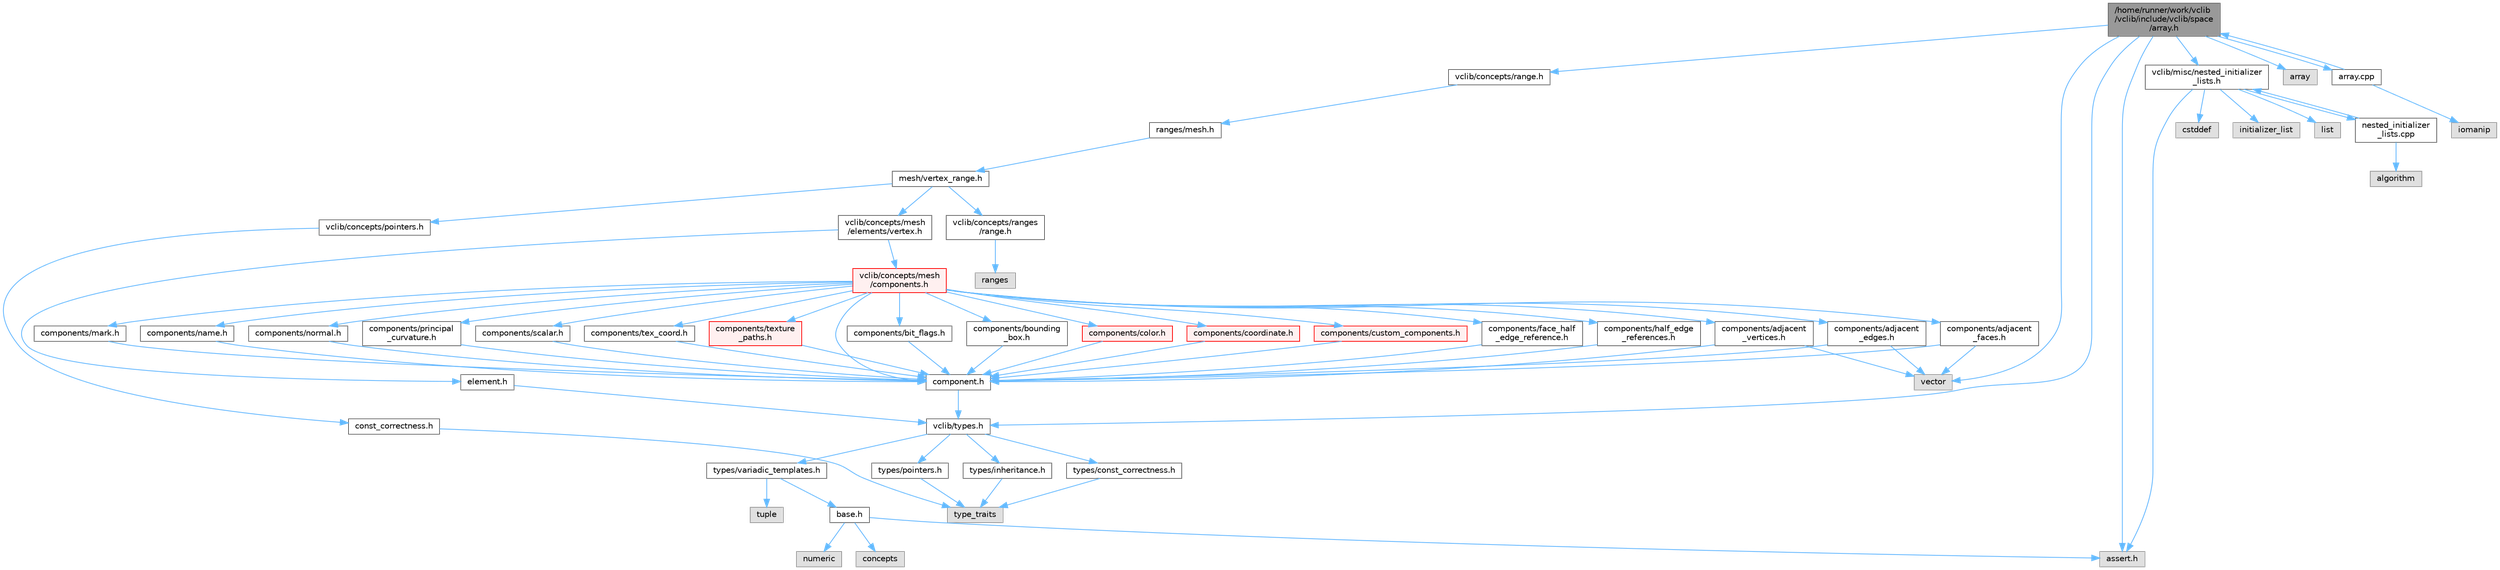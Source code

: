 digraph "/home/runner/work/vclib/vclib/include/vclib/space/array.h"
{
 // LATEX_PDF_SIZE
  bgcolor="transparent";
  edge [fontname=Helvetica,fontsize=10,labelfontname=Helvetica,labelfontsize=10];
  node [fontname=Helvetica,fontsize=10,shape=box,height=0.2,width=0.4];
  Node1 [label="/home/runner/work/vclib\l/vclib/include/vclib/space\l/array.h",height=0.2,width=0.4,color="gray40", fillcolor="grey60", style="filled", fontcolor="black",tooltip=" "];
  Node1 -> Node2 [color="steelblue1",style="solid"];
  Node2 [label="assert.h",height=0.2,width=0.4,color="grey60", fillcolor="#E0E0E0", style="filled",tooltip=" "];
  Node1 -> Node3 [color="steelblue1",style="solid"];
  Node3 [label="array",height=0.2,width=0.4,color="grey60", fillcolor="#E0E0E0", style="filled",tooltip=" "];
  Node1 -> Node4 [color="steelblue1",style="solid"];
  Node4 [label="vector",height=0.2,width=0.4,color="grey60", fillcolor="#E0E0E0", style="filled",tooltip=" "];
  Node1 -> Node5 [color="steelblue1",style="solid"];
  Node5 [label="vclib/concepts/range.h",height=0.2,width=0.4,color="grey40", fillcolor="white", style="filled",URL="$range_8h.html",tooltip=" "];
  Node5 -> Node6 [color="steelblue1",style="solid"];
  Node6 [label="ranges/mesh.h",height=0.2,width=0.4,color="grey40", fillcolor="white", style="filled",URL="$concepts_2ranges_2mesh_8h.html",tooltip=" "];
  Node6 -> Node7 [color="steelblue1",style="solid"];
  Node7 [label="mesh/vertex_range.h",height=0.2,width=0.4,color="grey40", fillcolor="white", style="filled",URL="$vertex__range_8h.html",tooltip=" "];
  Node7 -> Node8 [color="steelblue1",style="solid"];
  Node8 [label="vclib/concepts/pointers.h",height=0.2,width=0.4,color="grey40", fillcolor="white", style="filled",URL="$concepts_2pointers_8h.html",tooltip=" "];
  Node8 -> Node9 [color="steelblue1",style="solid"];
  Node9 [label="const_correctness.h",height=0.2,width=0.4,color="grey40", fillcolor="white", style="filled",URL="$concepts_2const__correctness_8h.html",tooltip=" "];
  Node9 -> Node10 [color="steelblue1",style="solid"];
  Node10 [label="type_traits",height=0.2,width=0.4,color="grey60", fillcolor="#E0E0E0", style="filled",tooltip=" "];
  Node7 -> Node11 [color="steelblue1",style="solid"];
  Node11 [label="vclib/concepts/ranges\l/range.h",height=0.2,width=0.4,color="grey40", fillcolor="white", style="filled",URL="$ranges_2range_8h.html",tooltip=" "];
  Node11 -> Node12 [color="steelblue1",style="solid"];
  Node12 [label="ranges",height=0.2,width=0.4,color="grey60", fillcolor="#E0E0E0", style="filled",tooltip=" "];
  Node7 -> Node13 [color="steelblue1",style="solid"];
  Node13 [label="vclib/concepts/mesh\l/elements/vertex.h",height=0.2,width=0.4,color="grey40", fillcolor="white", style="filled",URL="$concepts_2mesh_2elements_2vertex_8h.html",tooltip=" "];
  Node13 -> Node14 [color="steelblue1",style="solid"];
  Node14 [label="vclib/concepts/mesh\l/components.h",height=0.2,width=0.4,color="red", fillcolor="#FFF0F0", style="filled",URL="$concepts_2mesh_2components_8h.html",tooltip=" "];
  Node14 -> Node15 [color="steelblue1",style="solid"];
  Node15 [label="components/adjacent\l_edges.h",height=0.2,width=0.4,color="grey40", fillcolor="white", style="filled",URL="$concepts_2mesh_2components_2adjacent__edges_8h.html",tooltip=" "];
  Node15 -> Node4 [color="steelblue1",style="solid"];
  Node15 -> Node16 [color="steelblue1",style="solid"];
  Node16 [label="component.h",height=0.2,width=0.4,color="grey40", fillcolor="white", style="filled",URL="$component_8h.html",tooltip=" "];
  Node16 -> Node17 [color="steelblue1",style="solid"];
  Node17 [label="vclib/types.h",height=0.2,width=0.4,color="grey40", fillcolor="white", style="filled",URL="$types_8h.html",tooltip=" "];
  Node17 -> Node18 [color="steelblue1",style="solid"];
  Node18 [label="types/const_correctness.h",height=0.2,width=0.4,color="grey40", fillcolor="white", style="filled",URL="$types_2const__correctness_8h.html",tooltip=" "];
  Node18 -> Node10 [color="steelblue1",style="solid"];
  Node17 -> Node19 [color="steelblue1",style="solid"];
  Node19 [label="types/inheritance.h",height=0.2,width=0.4,color="grey40", fillcolor="white", style="filled",URL="$inheritance_8h.html",tooltip=" "];
  Node19 -> Node10 [color="steelblue1",style="solid"];
  Node17 -> Node20 [color="steelblue1",style="solid"];
  Node20 [label="types/pointers.h",height=0.2,width=0.4,color="grey40", fillcolor="white", style="filled",URL="$types_2pointers_8h.html",tooltip=" "];
  Node20 -> Node10 [color="steelblue1",style="solid"];
  Node17 -> Node21 [color="steelblue1",style="solid"];
  Node21 [label="types/variadic_templates.h",height=0.2,width=0.4,color="grey40", fillcolor="white", style="filled",URL="$variadic__templates_8h.html",tooltip=" "];
  Node21 -> Node22 [color="steelblue1",style="solid"];
  Node22 [label="base.h",height=0.2,width=0.4,color="grey40", fillcolor="white", style="filled",URL="$types_2base_8h.html",tooltip=" "];
  Node22 -> Node2 [color="steelblue1",style="solid"];
  Node22 -> Node23 [color="steelblue1",style="solid"];
  Node23 [label="concepts",height=0.2,width=0.4,color="grey60", fillcolor="#E0E0E0", style="filled",tooltip=" "];
  Node22 -> Node24 [color="steelblue1",style="solid"];
  Node24 [label="numeric",height=0.2,width=0.4,color="grey60", fillcolor="#E0E0E0", style="filled",tooltip=" "];
  Node21 -> Node25 [color="steelblue1",style="solid"];
  Node25 [label="tuple",height=0.2,width=0.4,color="grey60", fillcolor="#E0E0E0", style="filled",tooltip=" "];
  Node14 -> Node26 [color="steelblue1",style="solid"];
  Node26 [label="components/adjacent\l_faces.h",height=0.2,width=0.4,color="grey40", fillcolor="white", style="filled",URL="$concepts_2mesh_2components_2adjacent__faces_8h.html",tooltip=" "];
  Node26 -> Node4 [color="steelblue1",style="solid"];
  Node26 -> Node16 [color="steelblue1",style="solid"];
  Node14 -> Node27 [color="steelblue1",style="solid"];
  Node27 [label="components/adjacent\l_vertices.h",height=0.2,width=0.4,color="grey40", fillcolor="white", style="filled",URL="$concepts_2mesh_2components_2adjacent__vertices_8h.html",tooltip=" "];
  Node27 -> Node4 [color="steelblue1",style="solid"];
  Node27 -> Node16 [color="steelblue1",style="solid"];
  Node14 -> Node28 [color="steelblue1",style="solid"];
  Node28 [label="components/bit_flags.h",height=0.2,width=0.4,color="grey40", fillcolor="white", style="filled",URL="$concepts_2mesh_2components_2bit__flags_8h.html",tooltip=" "];
  Node28 -> Node16 [color="steelblue1",style="solid"];
  Node14 -> Node29 [color="steelblue1",style="solid"];
  Node29 [label="components/bounding\l_box.h",height=0.2,width=0.4,color="grey40", fillcolor="white", style="filled",URL="$concepts_2mesh_2components_2bounding__box_8h.html",tooltip=" "];
  Node29 -> Node16 [color="steelblue1",style="solid"];
  Node14 -> Node30 [color="steelblue1",style="solid"];
  Node30 [label="components/color.h",height=0.2,width=0.4,color="red", fillcolor="#FFF0F0", style="filled",URL="$concepts_2mesh_2components_2color_8h.html",tooltip=" "];
  Node30 -> Node16 [color="steelblue1",style="solid"];
  Node14 -> Node16 [color="steelblue1",style="solid"];
  Node14 -> Node46 [color="steelblue1",style="solid"];
  Node46 [label="components/coordinate.h",height=0.2,width=0.4,color="red", fillcolor="#FFF0F0", style="filled",URL="$concepts_2mesh_2components_2coordinate_8h.html",tooltip=" "];
  Node46 -> Node16 [color="steelblue1",style="solid"];
  Node14 -> Node47 [color="steelblue1",style="solid"];
  Node47 [label="components/custom_components.h",height=0.2,width=0.4,color="red", fillcolor="#FFF0F0", style="filled",URL="$concepts_2mesh_2components_2custom__components_8h.html",tooltip=" "];
  Node47 -> Node16 [color="steelblue1",style="solid"];
  Node14 -> Node49 [color="steelblue1",style="solid"];
  Node49 [label="components/face_half\l_edge_reference.h",height=0.2,width=0.4,color="grey40", fillcolor="white", style="filled",URL="$concepts_2mesh_2components_2face__half__edge__reference_8h.html",tooltip=" "];
  Node49 -> Node16 [color="steelblue1",style="solid"];
  Node14 -> Node50 [color="steelblue1",style="solid"];
  Node50 [label="components/half_edge\l_references.h",height=0.2,width=0.4,color="grey40", fillcolor="white", style="filled",URL="$concepts_2mesh_2components_2half__edge__references_8h.html",tooltip=" "];
  Node50 -> Node16 [color="steelblue1",style="solid"];
  Node14 -> Node51 [color="steelblue1",style="solid"];
  Node51 [label="components/mark.h",height=0.2,width=0.4,color="grey40", fillcolor="white", style="filled",URL="$concepts_2mesh_2components_2mark_8h.html",tooltip=" "];
  Node51 -> Node16 [color="steelblue1",style="solid"];
  Node14 -> Node52 [color="steelblue1",style="solid"];
  Node52 [label="components/name.h",height=0.2,width=0.4,color="grey40", fillcolor="white", style="filled",URL="$concepts_2mesh_2components_2name_8h.html",tooltip=" "];
  Node52 -> Node16 [color="steelblue1",style="solid"];
  Node14 -> Node53 [color="steelblue1",style="solid"];
  Node53 [label="components/normal.h",height=0.2,width=0.4,color="grey40", fillcolor="white", style="filled",URL="$concepts_2mesh_2components_2normal_8h.html",tooltip=" "];
  Node53 -> Node16 [color="steelblue1",style="solid"];
  Node14 -> Node54 [color="steelblue1",style="solid"];
  Node54 [label="components/principal\l_curvature.h",height=0.2,width=0.4,color="grey40", fillcolor="white", style="filled",URL="$concepts_2mesh_2components_2principal__curvature_8h.html",tooltip=" "];
  Node54 -> Node16 [color="steelblue1",style="solid"];
  Node14 -> Node55 [color="steelblue1",style="solid"];
  Node55 [label="components/scalar.h",height=0.2,width=0.4,color="grey40", fillcolor="white", style="filled",URL="$concepts_2mesh_2components_2scalar_8h.html",tooltip=" "];
  Node55 -> Node16 [color="steelblue1",style="solid"];
  Node14 -> Node56 [color="steelblue1",style="solid"];
  Node56 [label="components/tex_coord.h",height=0.2,width=0.4,color="grey40", fillcolor="white", style="filled",URL="$concepts_2mesh_2components_2tex__coord_8h.html",tooltip=" "];
  Node56 -> Node16 [color="steelblue1",style="solid"];
  Node14 -> Node57 [color="steelblue1",style="solid"];
  Node57 [label="components/texture\l_paths.h",height=0.2,width=0.4,color="red", fillcolor="#FFF0F0", style="filled",URL="$concepts_2mesh_2components_2texture__paths_8h.html",tooltip=" "];
  Node57 -> Node16 [color="steelblue1",style="solid"];
  Node13 -> Node63 [color="steelblue1",style="solid"];
  Node63 [label="element.h",height=0.2,width=0.4,color="grey40", fillcolor="white", style="filled",URL="$concepts_2mesh_2elements_2element_8h.html",tooltip=" "];
  Node63 -> Node17 [color="steelblue1",style="solid"];
  Node1 -> Node64 [color="steelblue1",style="solid"];
  Node64 [label="vclib/misc/nested_initializer\l_lists.h",height=0.2,width=0.4,color="grey40", fillcolor="white", style="filled",URL="$nested__initializer__lists_8h.html",tooltip=" "];
  Node64 -> Node2 [color="steelblue1",style="solid"];
  Node64 -> Node65 [color="steelblue1",style="solid"];
  Node65 [label="cstddef",height=0.2,width=0.4,color="grey60", fillcolor="#E0E0E0", style="filled",tooltip=" "];
  Node64 -> Node66 [color="steelblue1",style="solid"];
  Node66 [label="initializer_list",height=0.2,width=0.4,color="grey60", fillcolor="#E0E0E0", style="filled",tooltip=" "];
  Node64 -> Node67 [color="steelblue1",style="solid"];
  Node67 [label="list",height=0.2,width=0.4,color="grey60", fillcolor="#E0E0E0", style="filled",tooltip=" "];
  Node64 -> Node68 [color="steelblue1",style="solid"];
  Node68 [label="nested_initializer\l_lists.cpp",height=0.2,width=0.4,color="grey40", fillcolor="white", style="filled",URL="$nested__initializer__lists_8cpp.html",tooltip=" "];
  Node68 -> Node64 [color="steelblue1",style="solid"];
  Node68 -> Node69 [color="steelblue1",style="solid"];
  Node69 [label="algorithm",height=0.2,width=0.4,color="grey60", fillcolor="#E0E0E0", style="filled",tooltip=" "];
  Node1 -> Node17 [color="steelblue1",style="solid"];
  Node1 -> Node70 [color="steelblue1",style="solid"];
  Node70 [label="array.cpp",height=0.2,width=0.4,color="grey40", fillcolor="white", style="filled",URL="$array_8cpp.html",tooltip=" "];
  Node70 -> Node1 [color="steelblue1",style="solid"];
  Node70 -> Node71 [color="steelblue1",style="solid"];
  Node71 [label="iomanip",height=0.2,width=0.4,color="grey60", fillcolor="#E0E0E0", style="filled",tooltip=" "];
}
